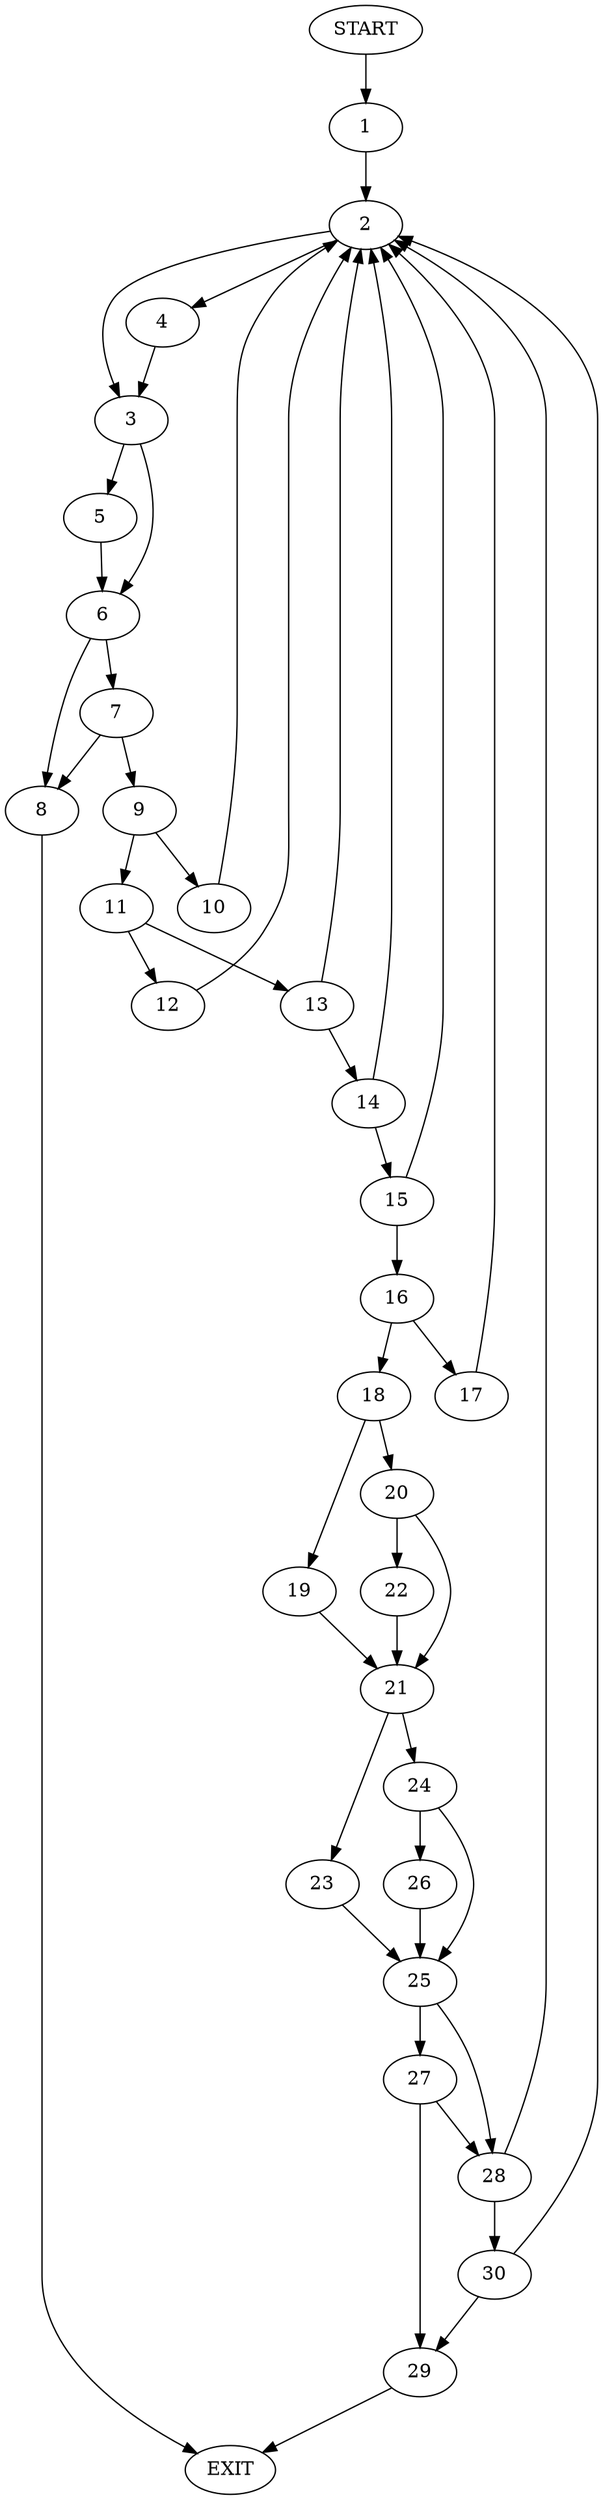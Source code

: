 digraph {
0 [label="START"]
31 [label="EXIT"]
0 -> 1
1 -> 2
2 -> 3
2 -> 4
3 -> 5
3 -> 6
4 -> 3
6 -> 7
6 -> 8
5 -> 6
8 -> 31
7 -> 9
7 -> 8
9 -> 10
9 -> 11
10 -> 2
11 -> 12
11 -> 13
12 -> 2
13 -> 14
13 -> 2
14 -> 15
14 -> 2
15 -> 16
15 -> 2
16 -> 17
16 -> 18
17 -> 2
18 -> 19
18 -> 20
20 -> 21
20 -> 22
19 -> 21
21 -> 23
21 -> 24
22 -> 21
23 -> 25
24 -> 25
24 -> 26
25 -> 27
25 -> 28
26 -> 25
27 -> 29
27 -> 28
28 -> 30
28 -> 2
29 -> 31
30 -> 29
30 -> 2
}
